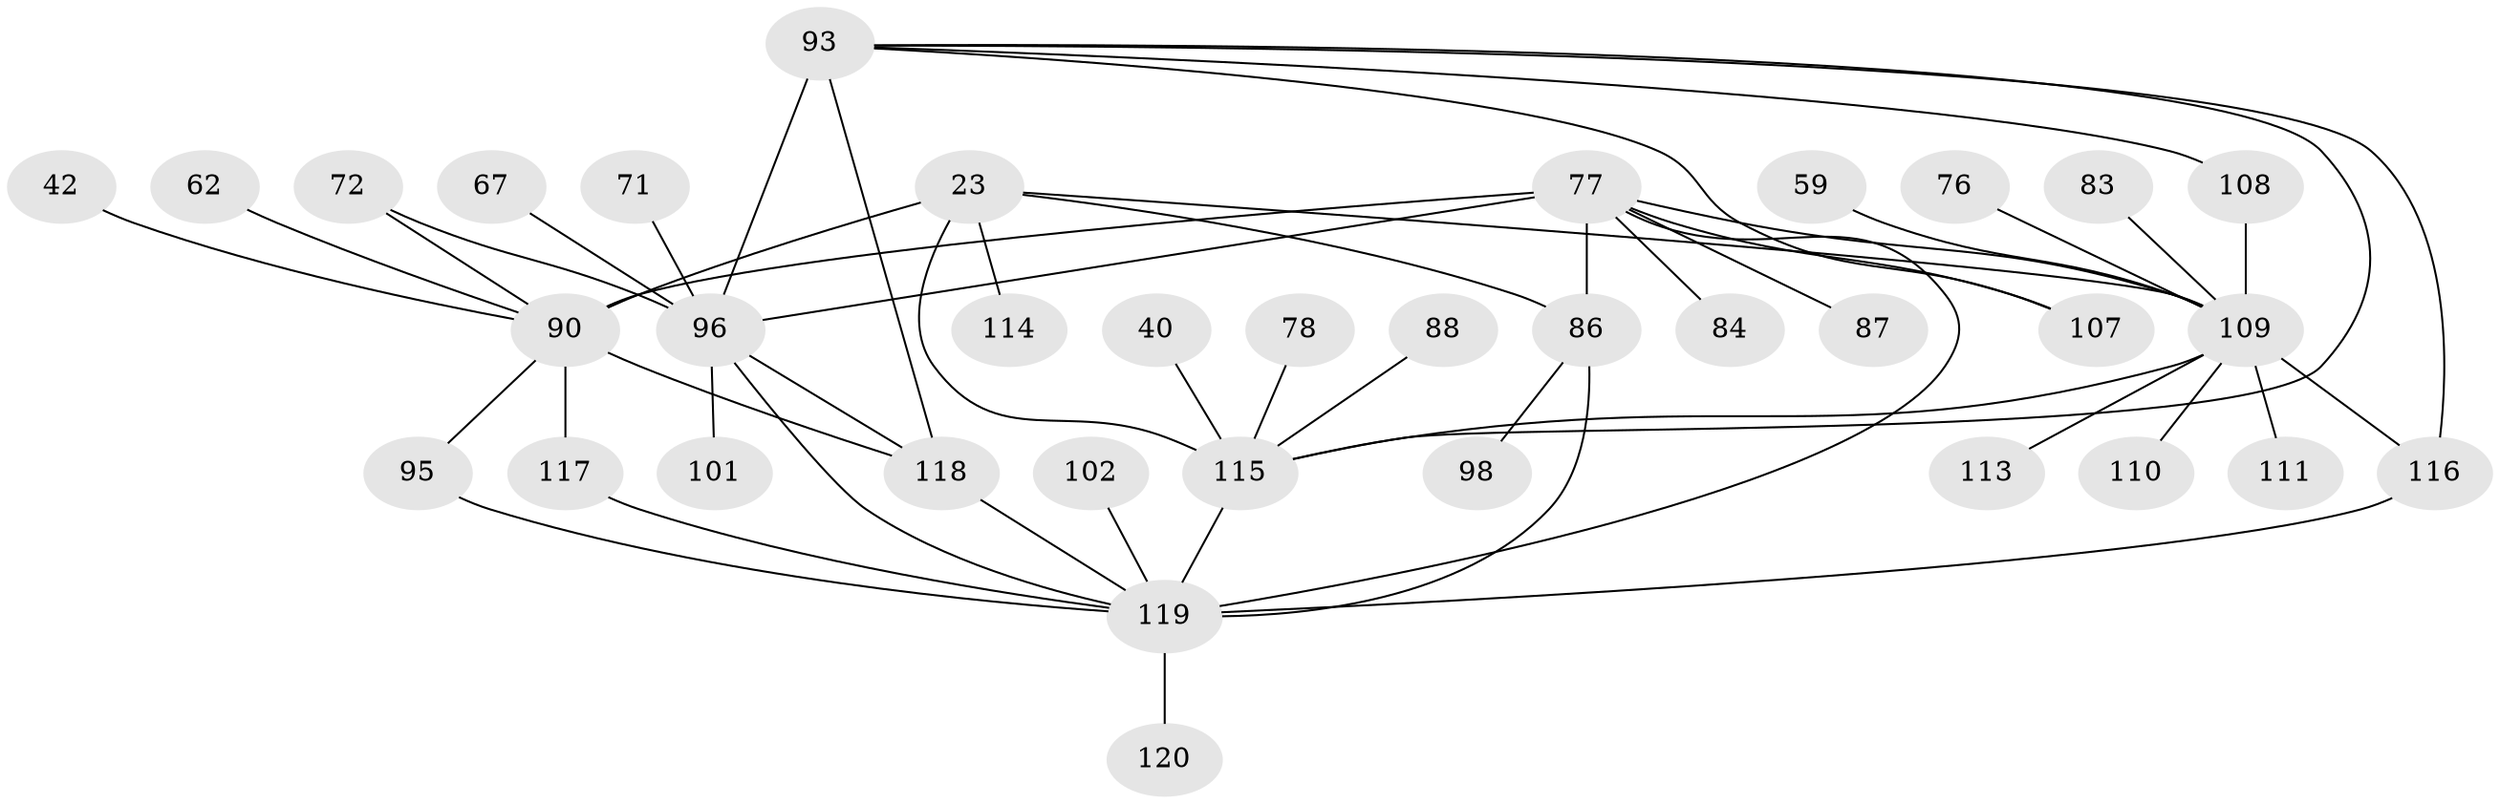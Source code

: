 // original degree distribution, {8: 0.008333333333333333, 7: 0.016666666666666666, 6: 0.058333333333333334, 4: 0.15833333333333333, 3: 0.20833333333333334, 2: 0.325, 5: 0.05, 1: 0.175}
// Generated by graph-tools (version 1.1) at 2025/46/03/04/25 21:46:04]
// undirected, 36 vertices, 52 edges
graph export_dot {
graph [start="1"]
  node [color=gray90,style=filled];
  23 [super="+1+12"];
  40;
  42;
  59 [super="+51"];
  62;
  67;
  71;
  72 [super="+45"];
  76;
  77 [super="+36+41+73+14"];
  78;
  83;
  84 [super="+50"];
  86 [super="+18"];
  87 [super="+60"];
  88 [super="+82"];
  90 [super="+47+31+61"];
  93 [super="+13+74"];
  95;
  96 [super="+49+80+75+85+69"];
  98;
  101;
  102;
  107;
  108;
  109 [super="+106"];
  110;
  111;
  113;
  114 [super="+16"];
  115 [super="+53+25+55+91"];
  116 [super="+112+100"];
  117 [super="+34"];
  118 [super="+39"];
  119 [super="+5+6+81+35+79+97"];
  120;
  23 -- 86 [weight=2];
  23 -- 115 [weight=2];
  23 -- 114;
  23 -- 109;
  23 -- 90 [weight=2];
  40 -- 115;
  42 -- 90;
  59 -- 109;
  62 -- 90;
  67 -- 96;
  71 -- 96;
  72 -- 90;
  72 -- 96;
  76 -- 109;
  77 -- 107;
  77 -- 84;
  77 -- 87;
  77 -- 119;
  77 -- 90 [weight=3];
  77 -- 96 [weight=2];
  77 -- 109 [weight=2];
  77 -- 86 [weight=2];
  78 -- 115;
  83 -- 109;
  86 -- 98;
  86 -- 119 [weight=2];
  88 -- 115;
  90 -- 117 [weight=3];
  90 -- 95;
  90 -- 118;
  93 -- 96 [weight=3];
  93 -- 116;
  93 -- 107;
  93 -- 108;
  93 -- 115;
  93 -- 118 [weight=2];
  95 -- 119;
  96 -- 118 [weight=3];
  96 -- 119 [weight=6];
  96 -- 101;
  102 -- 119;
  108 -- 109;
  109 -- 115 [weight=5];
  109 -- 110;
  109 -- 111;
  109 -- 113;
  109 -- 116 [weight=2];
  115 -- 119 [weight=7];
  116 -- 119 [weight=2];
  117 -- 119 [weight=3];
  118 -- 119;
  119 -- 120;
}
